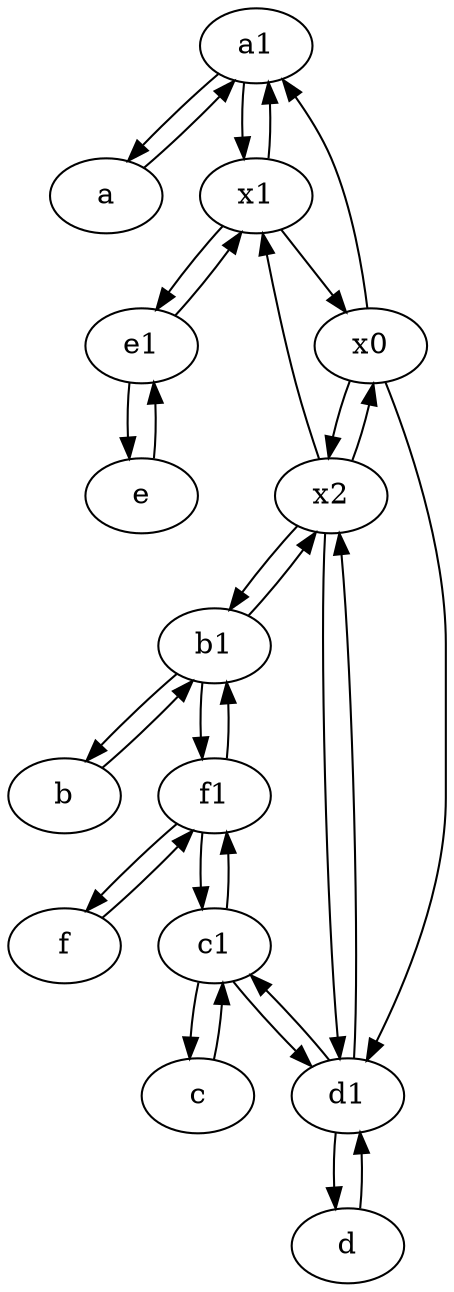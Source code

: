 digraph  {
	a1 [pos="40,15!"];
	e1 [pos="25,45!"];
	b [pos="50,20!"];
	c [pos="20,10!"];
	x0;
	c1 [pos="30,15!"];
	d [pos="20,30!"];
	f [pos="15,45!"];
	a [pos="40,10!"];
	f1;
	d1 [pos="25,30!"];
	b1 [pos="45,20!"];
	e [pos="30,50!"];
	x1;
	x2;
	x0 -> x2;
	b1 -> x2;
	e1 -> e;
	e -> e1;
	b1 -> b;
	x2 -> d1;
	d1 -> d;
	c1 -> c;
	x1 -> x0;
	a1 -> x1;
	f1 -> f;
	c1 -> d1;
	x2 -> b1;
	f -> f1;
	x0 -> d1;
	d -> d1;
	f1 -> c1;
	b1 -> f1;
	d1 -> c1;
	c -> c1;
	x0 -> a1;
	b -> b1;
	x2 -> x0;
	a -> a1;
	x1 -> a1;
	d1 -> x2;
	f1 -> b1;
	c1 -> f1;
	x2 -> x1;
	e1 -> x1;
	x1 -> e1;
	a1 -> a;

	}